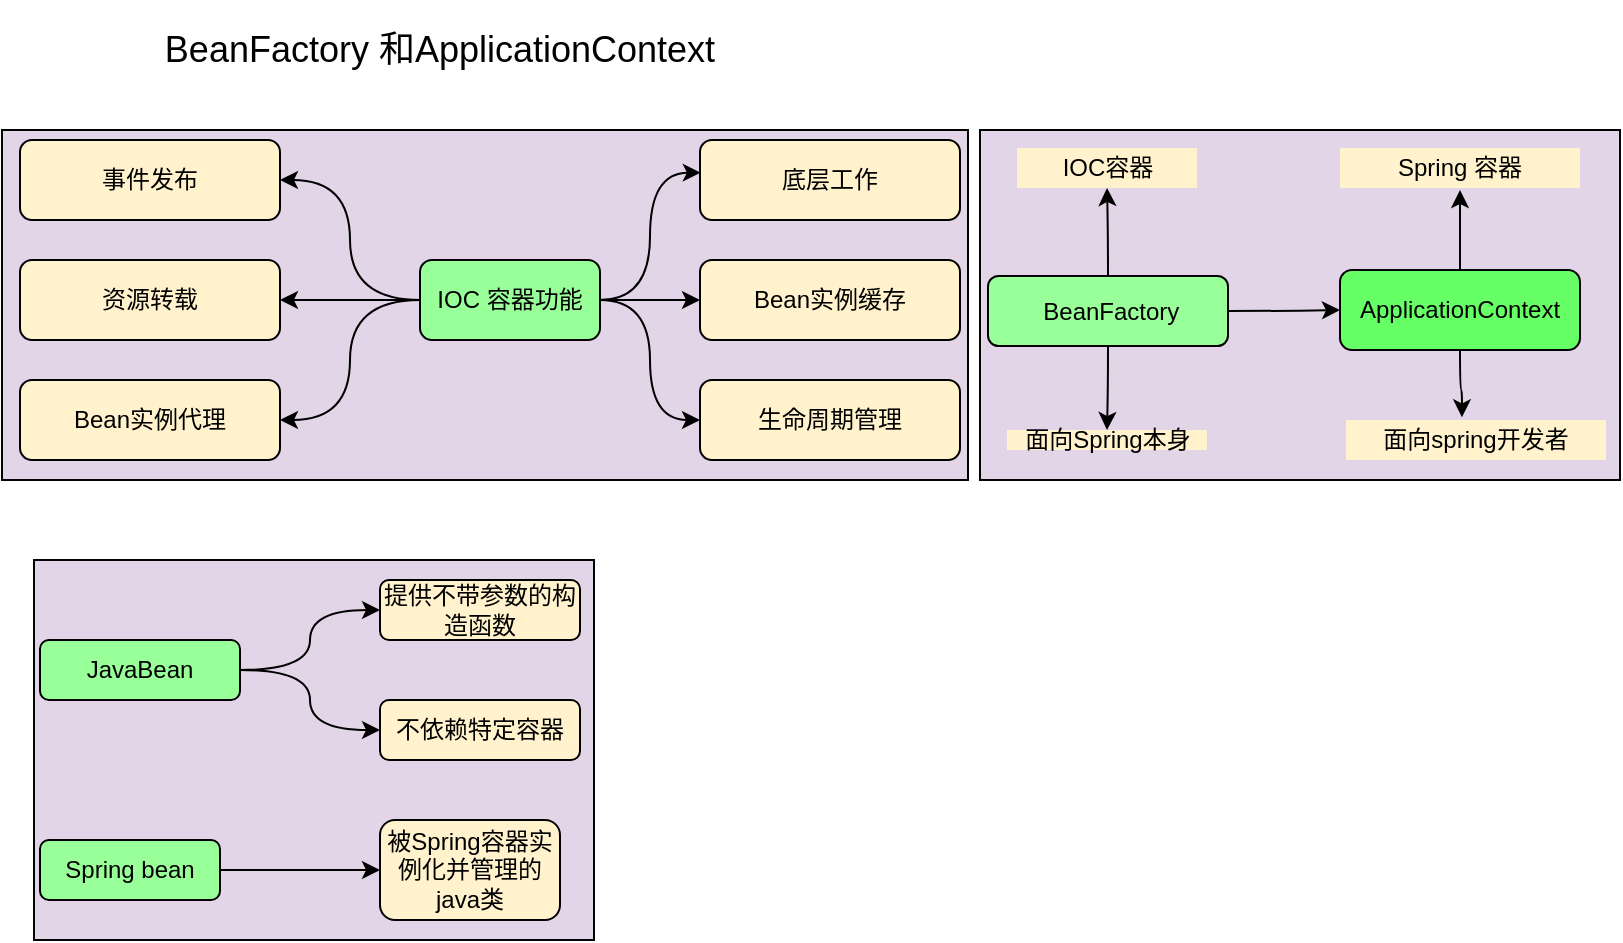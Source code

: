 <mxfile version="10.6.0" type="github"><diagram id="Rns7PakZPHEWWvcKizjZ" name="第 1 页"><mxGraphModel dx="951" dy="471" grid="1" gridSize="10" guides="1" tooltips="1" connect="1" arrows="1" fold="1" page="1" pageScale="1" pageWidth="827" pageHeight="1169" math="0" shadow="0"><root><mxCell id="0"/><mxCell id="1" parent="0"/><mxCell id="Kq7bFuGLAdfFERVtTn6H-45" value="" style="rounded=0;whiteSpace=wrap;html=1;fillColor=#E1D5E7;" vertex="1" parent="1"><mxGeometry x="490" y="75" width="320" height="175" as="geometry"/></mxCell><mxCell id="Kq7bFuGLAdfFERVtTn6H-44" value="" style="rounded=0;whiteSpace=wrap;html=1;fillColor=#E1D5E7;" vertex="1" parent="1"><mxGeometry x="1" y="75" width="483" height="175" as="geometry"/></mxCell><mxCell id="Kq7bFuGLAdfFERVtTn6H-43" value="" style="rounded=0;whiteSpace=wrap;html=1;fillColor=#E1D5E7;" vertex="1" parent="1"><mxGeometry x="17" y="290" width="280" height="190" as="geometry"/></mxCell><mxCell id="Kq7bFuGLAdfFERVtTn6H-1" value="&lt;font style=&quot;font-size: 18px&quot;&gt;BeanFactory 和ApplicationContext&lt;/font&gt;" style="text;html=1;strokeColor=none;fillColor=none;align=center;verticalAlign=middle;whiteSpace=wrap;rounded=0;" vertex="1" parent="1"><mxGeometry y="10" width="440" height="50" as="geometry"/></mxCell><mxCell id="Kq7bFuGLAdfFERVtTn6H-8" style="edgeStyle=orthogonalEdgeStyle;curved=1;rounded=0;orthogonalLoop=1;jettySize=auto;html=1;exitX=1;exitY=0.5;exitDx=0;exitDy=0;entryX=0.003;entryY=0.408;entryDx=0;entryDy=0;entryPerimeter=0;" edge="1" parent="1" source="Kq7bFuGLAdfFERVtTn6H-2" target="Kq7bFuGLAdfFERVtTn6H-3"><mxGeometry relative="1" as="geometry"/></mxCell><mxCell id="Kq7bFuGLAdfFERVtTn6H-9" style="edgeStyle=orthogonalEdgeStyle;curved=1;rounded=0;orthogonalLoop=1;jettySize=auto;html=1;entryX=0;entryY=0.5;entryDx=0;entryDy=0;" edge="1" parent="1" source="Kq7bFuGLAdfFERVtTn6H-2" target="Kq7bFuGLAdfFERVtTn6H-4"><mxGeometry relative="1" as="geometry"/></mxCell><mxCell id="Kq7bFuGLAdfFERVtTn6H-10" style="edgeStyle=orthogonalEdgeStyle;curved=1;rounded=0;orthogonalLoop=1;jettySize=auto;html=1;entryX=0;entryY=0.5;entryDx=0;entryDy=0;" edge="1" parent="1" source="Kq7bFuGLAdfFERVtTn6H-2" target="Kq7bFuGLAdfFERVtTn6H-5"><mxGeometry relative="1" as="geometry"/></mxCell><mxCell id="Kq7bFuGLAdfFERVtTn6H-13" style="edgeStyle=orthogonalEdgeStyle;curved=1;rounded=0;orthogonalLoop=1;jettySize=auto;html=1;entryX=1;entryY=0.5;entryDx=0;entryDy=0;" edge="1" parent="1" source="Kq7bFuGLAdfFERVtTn6H-2" target="Kq7bFuGLAdfFERVtTn6H-7"><mxGeometry relative="1" as="geometry"/></mxCell><mxCell id="Kq7bFuGLAdfFERVtTn6H-15" style="edgeStyle=orthogonalEdgeStyle;curved=1;rounded=0;orthogonalLoop=1;jettySize=auto;html=1;entryX=1;entryY=0.5;entryDx=0;entryDy=0;" edge="1" parent="1" source="Kq7bFuGLAdfFERVtTn6H-2" target="Kq7bFuGLAdfFERVtTn6H-14"><mxGeometry relative="1" as="geometry"><mxPoint x="150" y="180" as="targetPoint"/></mxGeometry></mxCell><mxCell id="Kq7bFuGLAdfFERVtTn6H-17" style="edgeStyle=orthogonalEdgeStyle;curved=1;rounded=0;orthogonalLoop=1;jettySize=auto;html=1;entryX=1;entryY=0.5;entryDx=0;entryDy=0;" edge="1" parent="1" source="Kq7bFuGLAdfFERVtTn6H-2" target="Kq7bFuGLAdfFERVtTn6H-6"><mxGeometry relative="1" as="geometry"/></mxCell><mxCell id="Kq7bFuGLAdfFERVtTn6H-2" value="IOC 容器功能" style="rounded=1;whiteSpace=wrap;html=1;fillColor=#99FF99;" vertex="1" parent="1"><mxGeometry x="210" y="140" width="90" height="40" as="geometry"/></mxCell><mxCell id="Kq7bFuGLAdfFERVtTn6H-3" value="底层工作" style="rounded=1;whiteSpace=wrap;html=1;fillColor=#FFF2CC;" vertex="1" parent="1"><mxGeometry x="350" y="80" width="130" height="40" as="geometry"/></mxCell><mxCell id="Kq7bFuGLAdfFERVtTn6H-4" value="Bean实例缓存" style="rounded=1;whiteSpace=wrap;html=1;fillColor=#FFF2CC;" vertex="1" parent="1"><mxGeometry x="350" y="140" width="130" height="40" as="geometry"/></mxCell><mxCell id="Kq7bFuGLAdfFERVtTn6H-5" value="生命周期管理" style="rounded=1;whiteSpace=wrap;html=1;fillColor=#FFF2CC;" vertex="1" parent="1"><mxGeometry x="350" y="200" width="130" height="40" as="geometry"/></mxCell><mxCell id="Kq7bFuGLAdfFERVtTn6H-6" value="Bean实例代理" style="rounded=1;whiteSpace=wrap;html=1;fillColor=#FFF2CC;" vertex="1" parent="1"><mxGeometry x="10" y="200" width="130" height="40" as="geometry"/></mxCell><mxCell id="Kq7bFuGLAdfFERVtTn6H-7" value="事件发布" style="rounded=1;whiteSpace=wrap;html=1;fillColor=#FFF2CC;" vertex="1" parent="1"><mxGeometry x="10" y="80" width="130" height="40" as="geometry"/></mxCell><mxCell id="Kq7bFuGLAdfFERVtTn6H-14" value="资源转载" style="rounded=1;whiteSpace=wrap;html=1;fillColor=#FFF2CC;" vertex="1" parent="1"><mxGeometry x="10" y="140" width="130" height="40" as="geometry"/></mxCell><mxCell id="Kq7bFuGLAdfFERVtTn6H-21" value="" style="edgeStyle=orthogonalEdgeStyle;curved=1;rounded=0;orthogonalLoop=1;jettySize=auto;html=1;" edge="1" parent="1" source="Kq7bFuGLAdfFERVtTn6H-18" target="Kq7bFuGLAdfFERVtTn6H-20"><mxGeometry relative="1" as="geometry"/></mxCell><mxCell id="Kq7bFuGLAdfFERVtTn6H-23" style="edgeStyle=orthogonalEdgeStyle;curved=1;rounded=0;orthogonalLoop=1;jettySize=auto;html=1;entryX=0.5;entryY=1;entryDx=0;entryDy=0;" edge="1" parent="1" source="Kq7bFuGLAdfFERVtTn6H-18" target="Kq7bFuGLAdfFERVtTn6H-22"><mxGeometry relative="1" as="geometry"/></mxCell><mxCell id="Kq7bFuGLAdfFERVtTn6H-25" style="edgeStyle=orthogonalEdgeStyle;curved=1;rounded=0;orthogonalLoop=1;jettySize=auto;html=1;" edge="1" parent="1" source="Kq7bFuGLAdfFERVtTn6H-20"><mxGeometry relative="1" as="geometry"><mxPoint x="730" y="105" as="targetPoint"/></mxGeometry></mxCell><mxCell id="Kq7bFuGLAdfFERVtTn6H-34" style="edgeStyle=orthogonalEdgeStyle;curved=1;rounded=0;orthogonalLoop=1;jettySize=auto;html=1;entryX=0.446;entryY=-0.067;entryDx=0;entryDy=0;entryPerimeter=0;" edge="1" parent="1" source="Kq7bFuGLAdfFERVtTn6H-20" target="Kq7bFuGLAdfFERVtTn6H-33"><mxGeometry relative="1" as="geometry"/></mxCell><mxCell id="Kq7bFuGLAdfFERVtTn6H-20" value="ApplicationContext" style="rounded=1;whiteSpace=wrap;html=1;fillColor=#66FF66;" vertex="1" parent="1"><mxGeometry x="670" y="145" width="120" height="40" as="geometry"/></mxCell><mxCell id="Kq7bFuGLAdfFERVtTn6H-22" value="IOC容器" style="text;html=1;strokeColor=none;fillColor=#FFF2CC;align=center;verticalAlign=middle;whiteSpace=wrap;rounded=0;" vertex="1" parent="1"><mxGeometry x="508.5" y="84" width="90" height="20" as="geometry"/></mxCell><mxCell id="Kq7bFuGLAdfFERVtTn6H-24" value="Spring 容器" style="text;html=1;strokeColor=none;fillColor=#FFF2CC;align=center;verticalAlign=middle;whiteSpace=wrap;rounded=0;" vertex="1" parent="1"><mxGeometry x="670" y="84" width="120" height="20" as="geometry"/></mxCell><mxCell id="Kq7bFuGLAdfFERVtTn6H-28" value="面向Spring本身" style="text;html=1;strokeColor=none;fillColor=#FFF2CC;align=center;verticalAlign=middle;whiteSpace=wrap;rounded=0;" vertex="1" parent="1"><mxGeometry x="503.5" y="225" width="100" height="10" as="geometry"/></mxCell><mxCell id="Kq7bFuGLAdfFERVtTn6H-33" value="面向spring开发者" style="text;html=1;strokeColor=none;fillColor=#FFF2CC;align=center;verticalAlign=middle;whiteSpace=wrap;rounded=0;" vertex="1" parent="1"><mxGeometry x="673" y="220" width="130" height="20" as="geometry"/></mxCell><mxCell id="Kq7bFuGLAdfFERVtTn6H-37" value="" style="edgeStyle=orthogonalEdgeStyle;curved=1;rounded=0;orthogonalLoop=1;jettySize=auto;html=1;" edge="1" parent="1" source="Kq7bFuGLAdfFERVtTn6H-35" target="Kq7bFuGLAdfFERVtTn6H-36"><mxGeometry relative="1" as="geometry"/></mxCell><mxCell id="Kq7bFuGLAdfFERVtTn6H-39" value="" style="edgeStyle=orthogonalEdgeStyle;curved=1;rounded=0;orthogonalLoop=1;jettySize=auto;html=1;entryX=0;entryY=0.5;entryDx=0;entryDy=0;" edge="1" parent="1" source="Kq7bFuGLAdfFERVtTn6H-35" target="Kq7bFuGLAdfFERVtTn6H-38"><mxGeometry relative="1" as="geometry"/></mxCell><mxCell id="Kq7bFuGLAdfFERVtTn6H-35" value="JavaBean" style="rounded=1;whiteSpace=wrap;html=1;fillColor=#99FF99;" vertex="1" parent="1"><mxGeometry x="20" y="330" width="100" height="30" as="geometry"/></mxCell><mxCell id="Kq7bFuGLAdfFERVtTn6H-38" value="不依赖特定容器" style="rounded=1;whiteSpace=wrap;html=1;fillColor=#FFF2CC;" vertex="1" parent="1"><mxGeometry x="190" y="360" width="100" height="30" as="geometry"/></mxCell><mxCell id="Kq7bFuGLAdfFERVtTn6H-36" value="提供不带参数的构造函数" style="rounded=1;whiteSpace=wrap;html=1;fillColor=#FFF2CC;" vertex="1" parent="1"><mxGeometry x="190" y="300" width="100" height="30" as="geometry"/></mxCell><mxCell id="Kq7bFuGLAdfFERVtTn6H-42" value="" style="edgeStyle=orthogonalEdgeStyle;curved=1;rounded=0;orthogonalLoop=1;jettySize=auto;html=1;" edge="1" parent="1" source="Kq7bFuGLAdfFERVtTn6H-40" target="Kq7bFuGLAdfFERVtTn6H-41"><mxGeometry relative="1" as="geometry"/></mxCell><mxCell id="Kq7bFuGLAdfFERVtTn6H-40" value="Spring bean" style="rounded=1;whiteSpace=wrap;html=1;fillColor=#99FF99;" vertex="1" parent="1"><mxGeometry x="20" y="430" width="90" height="30" as="geometry"/></mxCell><mxCell id="Kq7bFuGLAdfFERVtTn6H-41" value="被Spring容器实例化并管理的java类" style="rounded=1;whiteSpace=wrap;html=1;fillColor=#FFF2CC;" vertex="1" parent="1"><mxGeometry x="190" y="420" width="90" height="50" as="geometry"/></mxCell><mxCell id="Kq7bFuGLAdfFERVtTn6H-49" style="edgeStyle=orthogonalEdgeStyle;curved=1;rounded=0;orthogonalLoop=1;jettySize=auto;html=1;entryX=0.5;entryY=0;entryDx=0;entryDy=0;" edge="1" parent="1" source="Kq7bFuGLAdfFERVtTn6H-18" target="Kq7bFuGLAdfFERVtTn6H-28"><mxGeometry relative="1" as="geometry"/></mxCell><mxCell id="Kq7bFuGLAdfFERVtTn6H-18" value="&amp;nbsp;BeanFactory" style="rounded=1;whiteSpace=wrap;html=1;fillColor=#99FF99;" vertex="1" parent="1"><mxGeometry x="494" y="148" width="120" height="35" as="geometry"/></mxCell></root></mxGraphModel></diagram></mxfile>